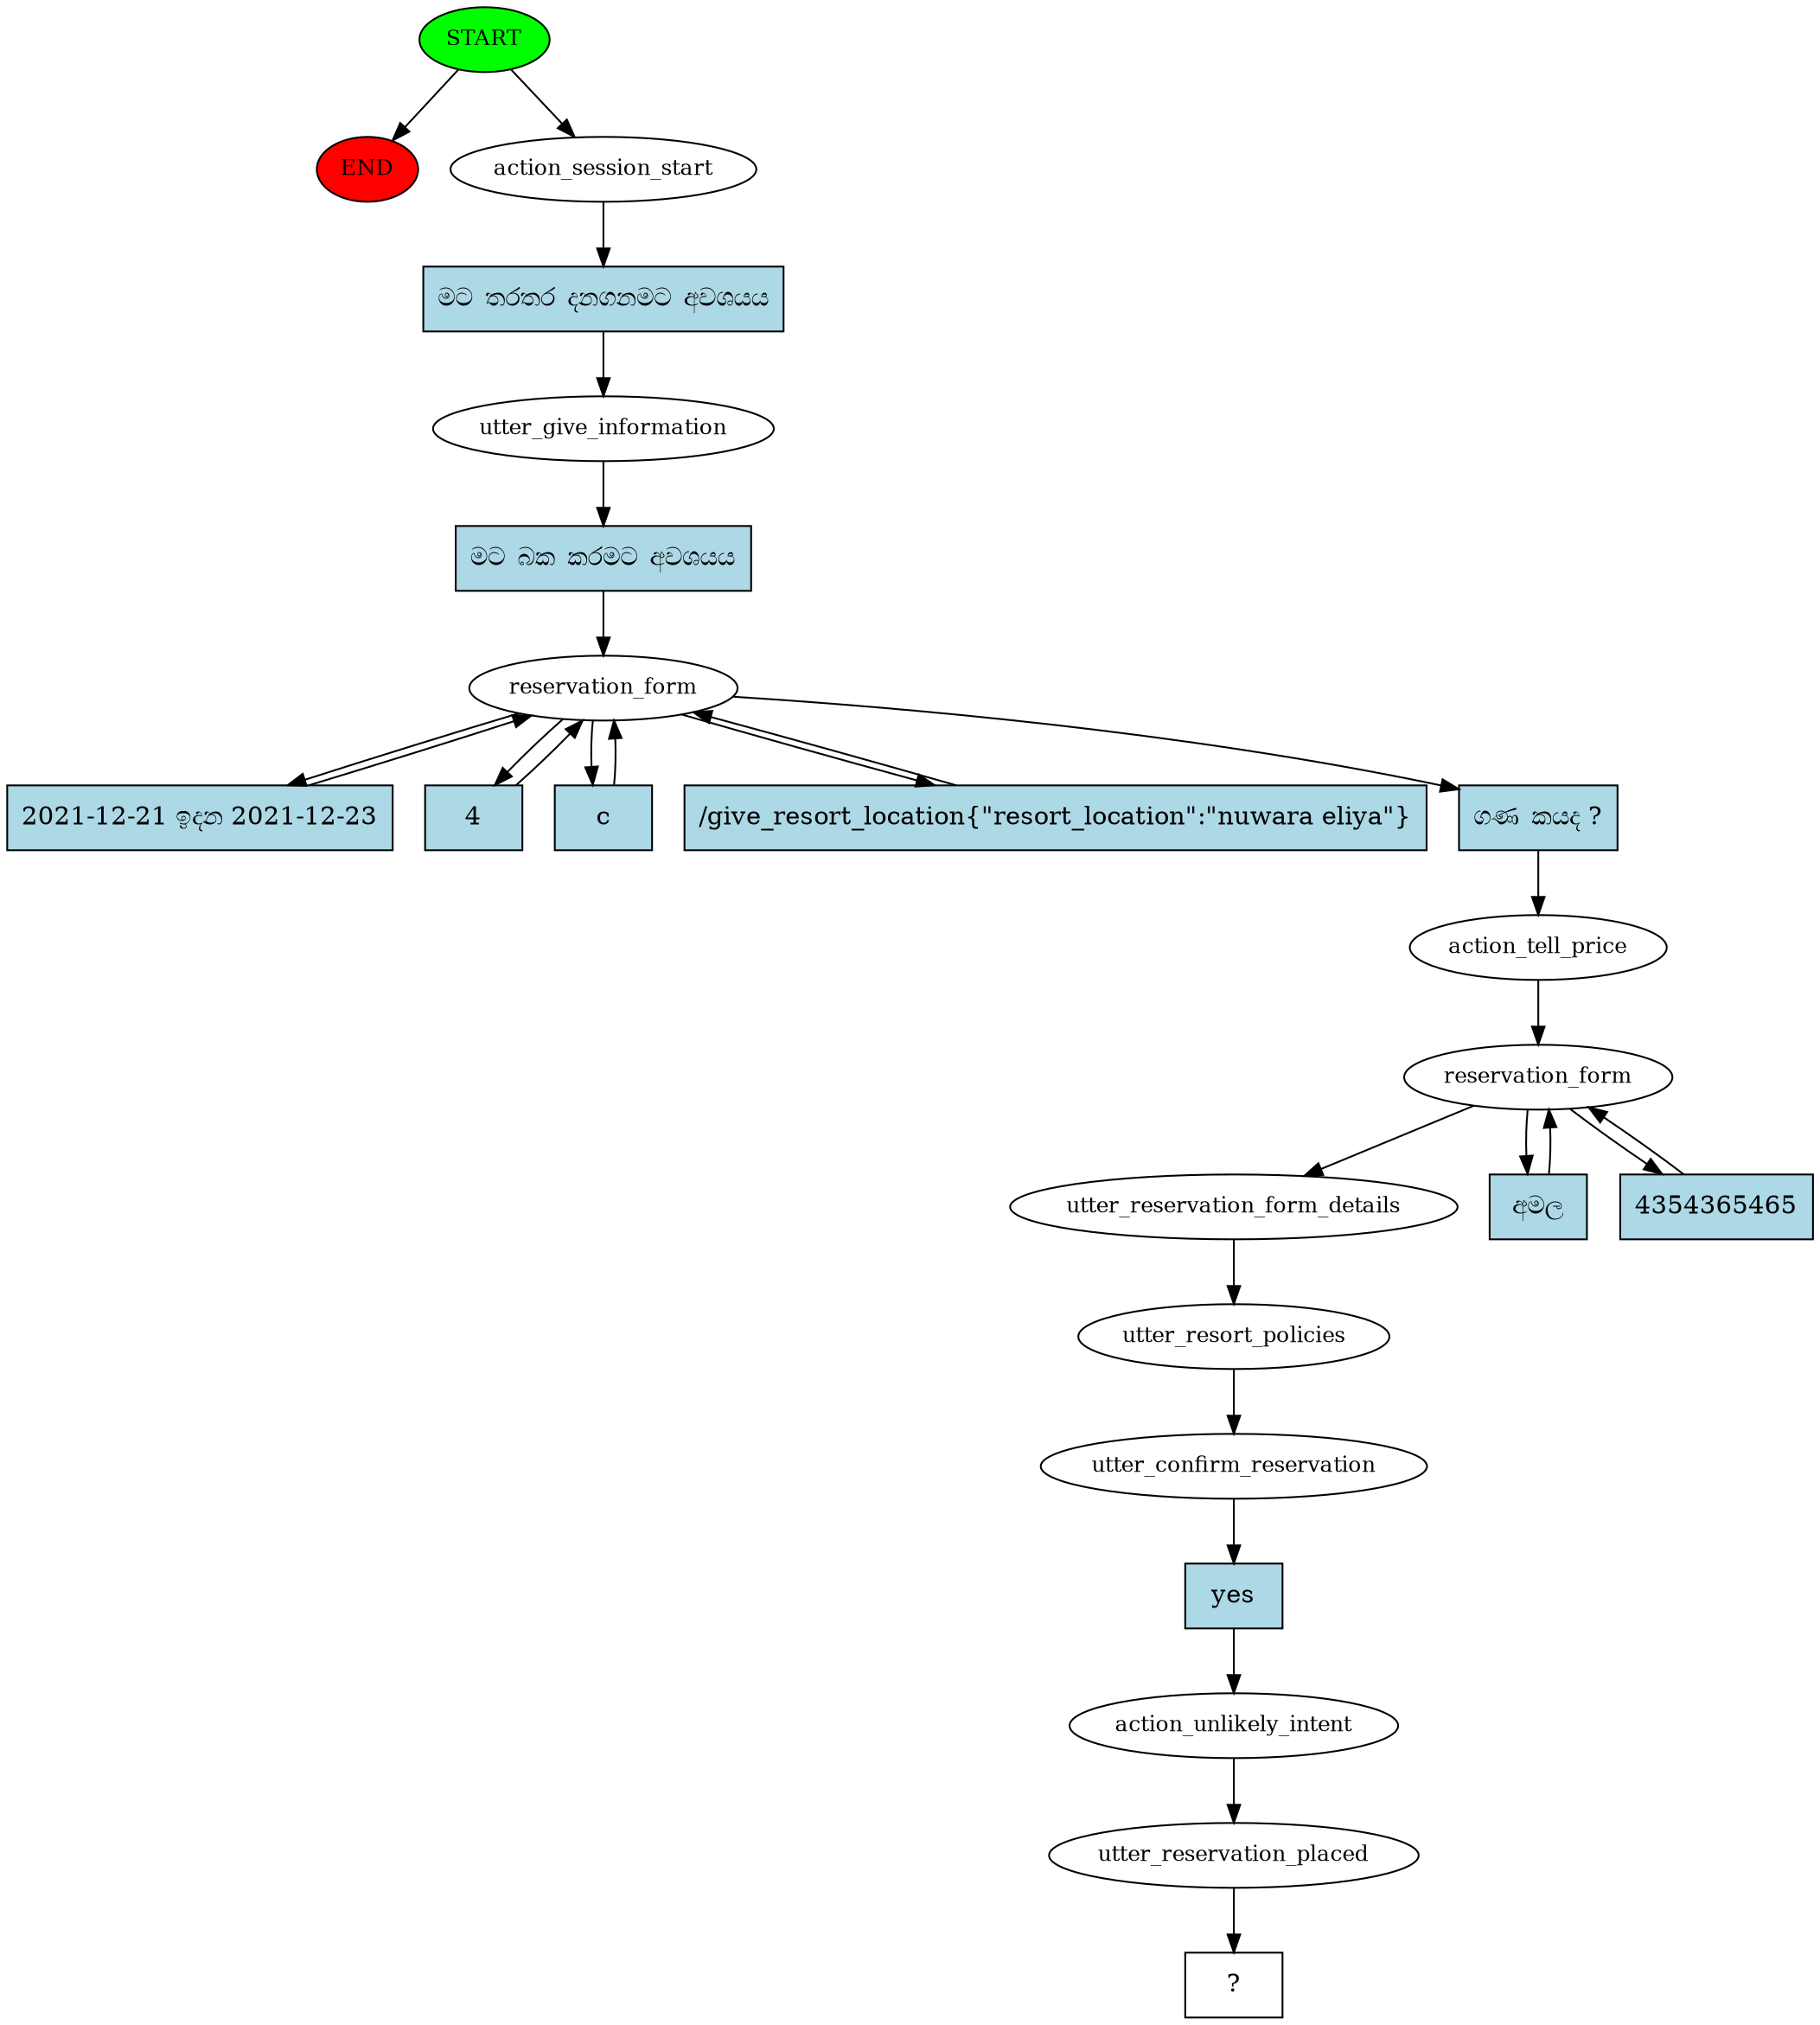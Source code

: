 digraph  {
0 [class="start active", fillcolor=green, fontsize=12, label=START, style=filled];
"-1" [class=end, fillcolor=red, fontsize=12, label=END, style=filled];
1 [class=active, fontsize=12, label=action_session_start];
2 [class=active, fontsize=12, label=utter_give_information];
3 [class=active, fontsize=12, label=reservation_form];
8 [class=active, fontsize=12, label=action_tell_price];
9 [class=active, fontsize=12, label=reservation_form];
12 [class=active, fontsize=12, label=utter_reservation_form_details];
13 [class=active, fontsize=12, label=utter_resort_policies];
14 [class=active, fontsize=12, label=utter_confirm_reservation];
15 [class=active, fontsize=12, label=action_unlikely_intent];
16 [class=active, fontsize=12, label=utter_reservation_placed];
17 [class="intent dashed active", label="  ?  ", shape=rect];
18 [class="intent active", fillcolor=lightblue, label="මට තරතර දනගනමට අවශයය", shape=rect, style=filled];
19 [class="intent active", fillcolor=lightblue, label="මට බක කරමට අවශයය", shape=rect, style=filled];
20 [class="intent active", fillcolor=lightblue, label="2021-12-21 ඉදන 2021-12-23", shape=rect, style=filled];
21 [class="intent active", fillcolor=lightblue, label=4, shape=rect, style=filled];
22 [class="intent active", fillcolor=lightblue, label=c, shape=rect, style=filled];
23 [class="intent active", fillcolor=lightblue, label="/give_resort_location{\"resort_location\":\"nuwara eliya\"}", shape=rect, style=filled];
24 [class="intent active", fillcolor=lightblue, label="ගණ කයද ?", shape=rect, style=filled];
25 [class="intent active", fillcolor=lightblue, label="අමල", shape=rect, style=filled];
26 [class="intent active", fillcolor=lightblue, label=4354365465, shape=rect, style=filled];
27 [class="intent active", fillcolor=lightblue, label=yes, shape=rect, style=filled];
0 -> "-1"  [class="", key=NONE, label=""];
0 -> 1  [class=active, key=NONE, label=""];
1 -> 18  [class=active, key=0];
2 -> 19  [class=active, key=0];
3 -> 20  [class=active, key=0];
3 -> 21  [class=active, key=0];
3 -> 22  [class=active, key=0];
3 -> 23  [class=active, key=0];
3 -> 24  [class=active, key=0];
8 -> 9  [class=active, key=NONE, label=""];
9 -> 12  [class=active, key=NONE, label=""];
9 -> 25  [class=active, key=0];
9 -> 26  [class=active, key=0];
12 -> 13  [class=active, key=NONE, label=""];
13 -> 14  [class=active, key=NONE, label=""];
14 -> 27  [class=active, key=0];
15 -> 16  [class=active, key=NONE, label=""];
16 -> 17  [class=active, key=NONE, label=""];
18 -> 2  [class=active, key=0];
19 -> 3  [class=active, key=0];
20 -> 3  [class=active, key=0];
21 -> 3  [class=active, key=0];
22 -> 3  [class=active, key=0];
23 -> 3  [class=active, key=0];
24 -> 8  [class=active, key=0];
25 -> 9  [class=active, key=0];
26 -> 9  [class=active, key=0];
27 -> 15  [class=active, key=0];
}
